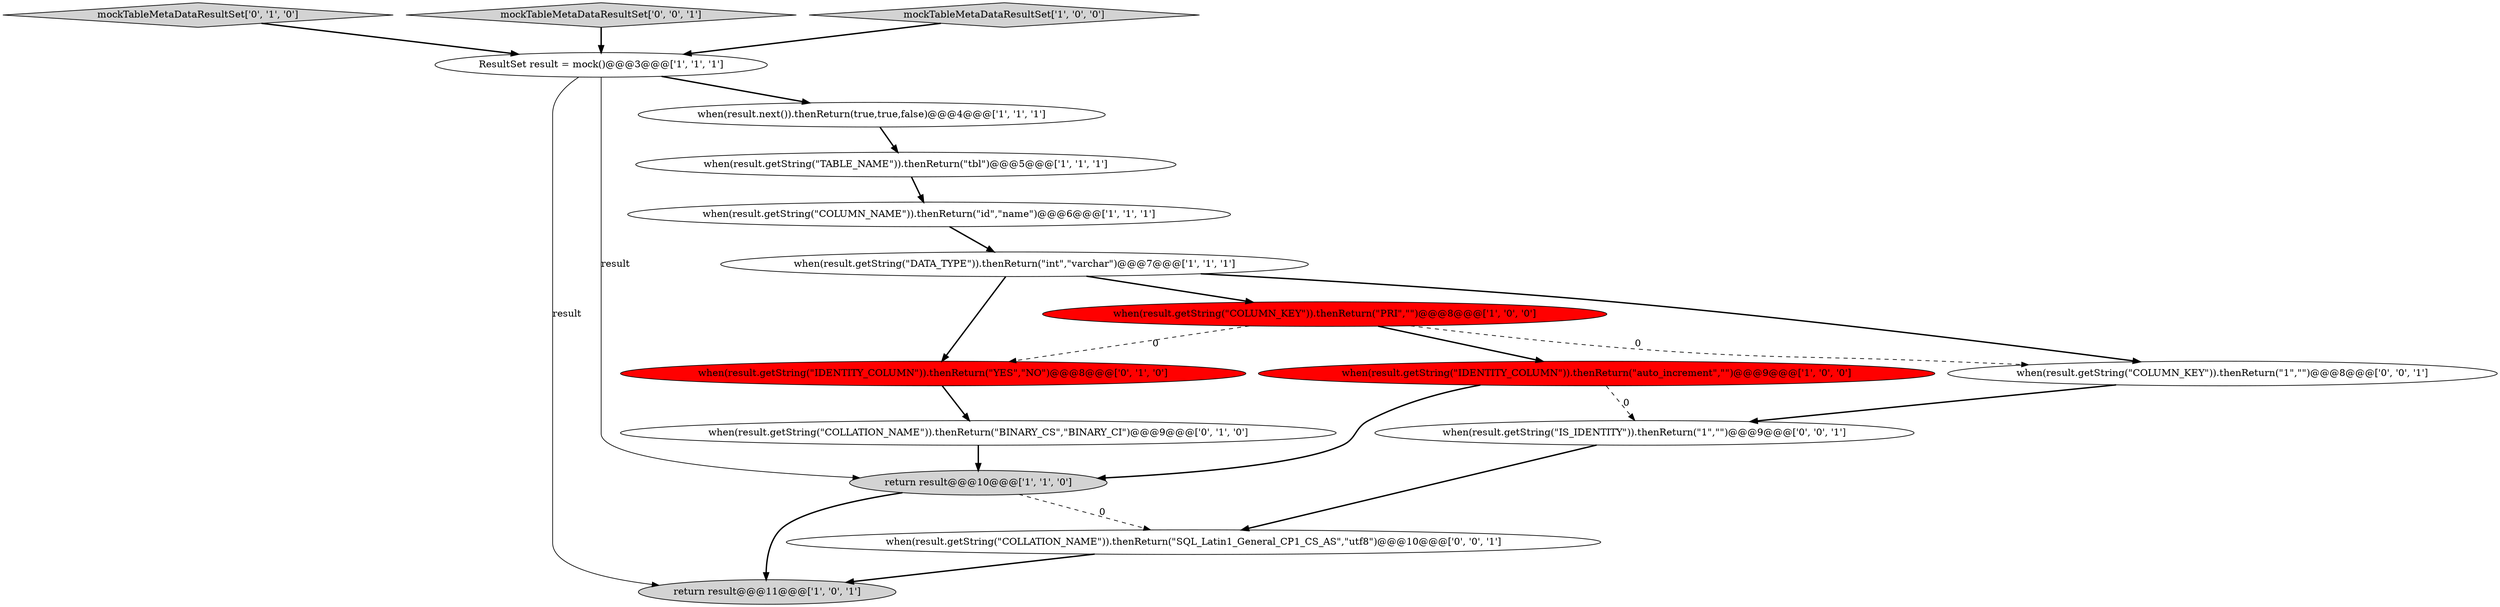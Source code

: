 digraph {
4 [style = filled, label = "when(result.getString(\"TABLE_NAME\")).thenReturn(\"tbl\")@@@5@@@['1', '1', '1']", fillcolor = white, shape = ellipse image = "AAA0AAABBB1BBB"];
6 [style = filled, label = "ResultSet result = mock()@@@3@@@['1', '1', '1']", fillcolor = white, shape = ellipse image = "AAA0AAABBB1BBB"];
12 [style = filled, label = "mockTableMetaDataResultSet['0', '1', '0']", fillcolor = lightgray, shape = diamond image = "AAA0AAABBB2BBB"];
8 [style = filled, label = "when(result.getString(\"COLUMN_NAME\")).thenReturn(\"id\",\"name\")@@@6@@@['1', '1', '1']", fillcolor = white, shape = ellipse image = "AAA0AAABBB1BBB"];
13 [style = filled, label = "when(result.getString(\"IS_IDENTITY\")).thenReturn(\"1\",\"\")@@@9@@@['0', '0', '1']", fillcolor = white, shape = ellipse image = "AAA0AAABBB3BBB"];
15 [style = filled, label = "when(result.getString(\"COLLATION_NAME\")).thenReturn(\"SQL_Latin1_General_CP1_CS_AS\",\"utf8\")@@@10@@@['0', '0', '1']", fillcolor = white, shape = ellipse image = "AAA0AAABBB3BBB"];
7 [style = filled, label = "when(result.getString(\"DATA_TYPE\")).thenReturn(\"int\",\"varchar\")@@@7@@@['1', '1', '1']", fillcolor = white, shape = ellipse image = "AAA0AAABBB1BBB"];
14 [style = filled, label = "mockTableMetaDataResultSet['0', '0', '1']", fillcolor = lightgray, shape = diamond image = "AAA0AAABBB3BBB"];
11 [style = filled, label = "when(result.getString(\"IDENTITY_COLUMN\")).thenReturn(\"YES\",\"NO\")@@@8@@@['0', '1', '0']", fillcolor = red, shape = ellipse image = "AAA1AAABBB2BBB"];
16 [style = filled, label = "when(result.getString(\"COLUMN_KEY\")).thenReturn(\"1\",\"\")@@@8@@@['0', '0', '1']", fillcolor = white, shape = ellipse image = "AAA0AAABBB3BBB"];
10 [style = filled, label = "when(result.getString(\"COLLATION_NAME\")).thenReturn(\"BINARY_CS\",\"BINARY_CI\")@@@9@@@['0', '1', '0']", fillcolor = white, shape = ellipse image = "AAA0AAABBB2BBB"];
9 [style = filled, label = "mockTableMetaDataResultSet['1', '0', '0']", fillcolor = lightgray, shape = diamond image = "AAA0AAABBB1BBB"];
5 [style = filled, label = "when(result.getString(\"COLUMN_KEY\")).thenReturn(\"PRI\",\"\")@@@8@@@['1', '0', '0']", fillcolor = red, shape = ellipse image = "AAA1AAABBB1BBB"];
2 [style = filled, label = "return result@@@10@@@['1', '1', '0']", fillcolor = lightgray, shape = ellipse image = "AAA0AAABBB1BBB"];
0 [style = filled, label = "return result@@@11@@@['1', '0', '1']", fillcolor = lightgray, shape = ellipse image = "AAA0AAABBB1BBB"];
3 [style = filled, label = "when(result.next()).thenReturn(true,true,false)@@@4@@@['1', '1', '1']", fillcolor = white, shape = ellipse image = "AAA0AAABBB1BBB"];
1 [style = filled, label = "when(result.getString(\"IDENTITY_COLUMN\")).thenReturn(\"auto_increment\",\"\")@@@9@@@['1', '0', '0']", fillcolor = red, shape = ellipse image = "AAA1AAABBB1BBB"];
6->3 [style = bold, label=""];
16->13 [style = bold, label=""];
7->11 [style = bold, label=""];
6->0 [style = solid, label="result"];
12->6 [style = bold, label=""];
3->4 [style = bold, label=""];
8->7 [style = bold, label=""];
9->6 [style = bold, label=""];
2->15 [style = dashed, label="0"];
1->13 [style = dashed, label="0"];
5->16 [style = dashed, label="0"];
5->1 [style = bold, label=""];
7->5 [style = bold, label=""];
2->0 [style = bold, label=""];
5->11 [style = dashed, label="0"];
11->10 [style = bold, label=""];
15->0 [style = bold, label=""];
7->16 [style = bold, label=""];
4->8 [style = bold, label=""];
10->2 [style = bold, label=""];
1->2 [style = bold, label=""];
13->15 [style = bold, label=""];
14->6 [style = bold, label=""];
6->2 [style = solid, label="result"];
}
